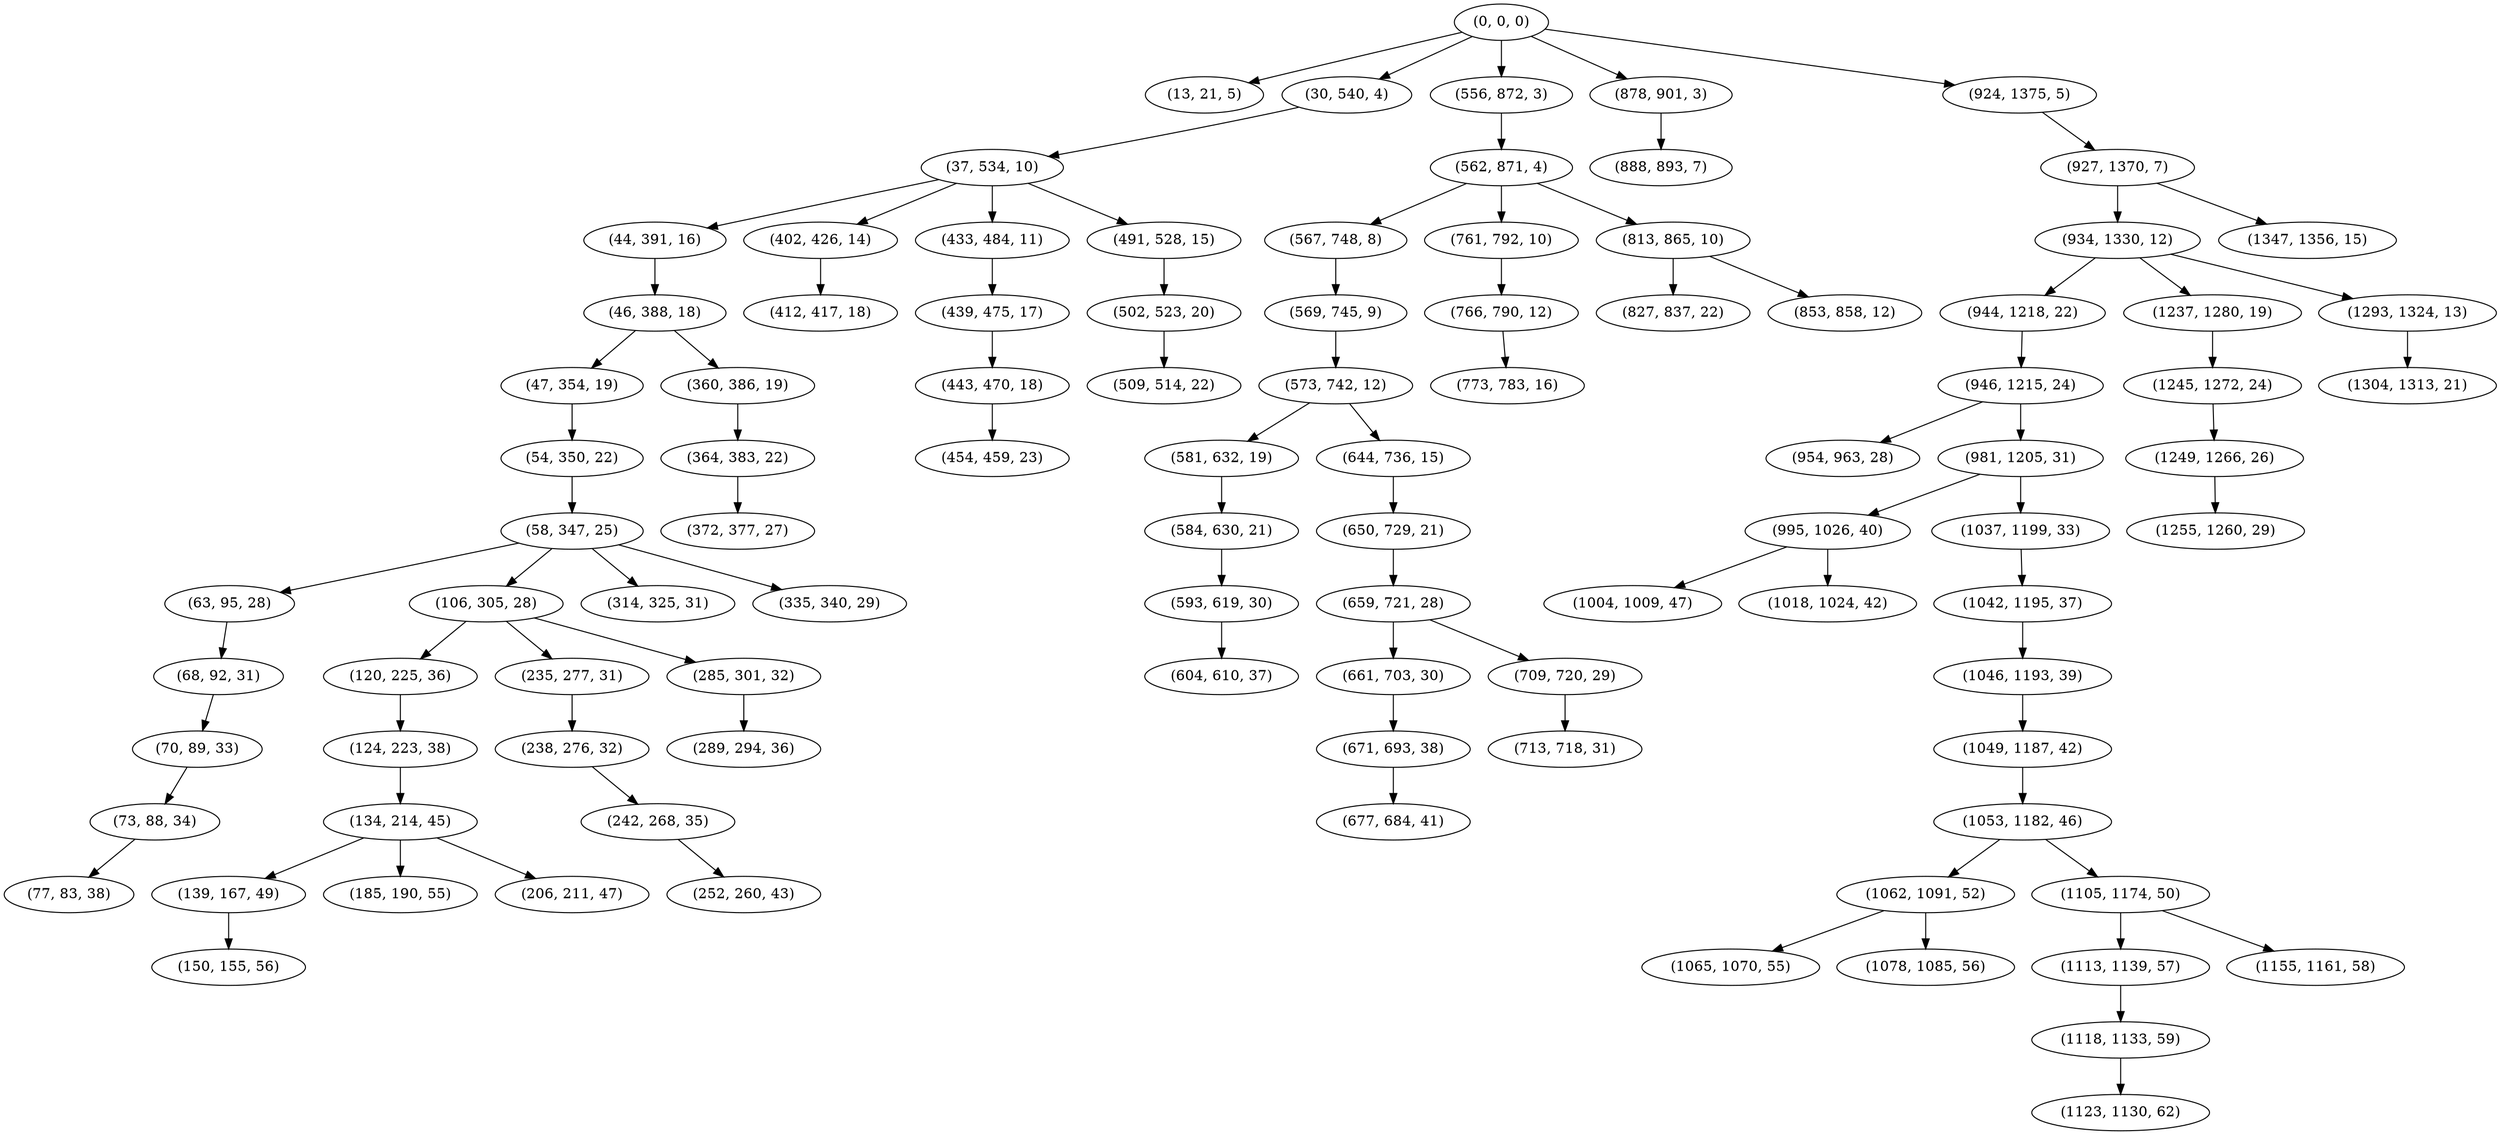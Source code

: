 digraph tree {
    "(0, 0, 0)";
    "(13, 21, 5)";
    "(30, 540, 4)";
    "(37, 534, 10)";
    "(44, 391, 16)";
    "(46, 388, 18)";
    "(47, 354, 19)";
    "(54, 350, 22)";
    "(58, 347, 25)";
    "(63, 95, 28)";
    "(68, 92, 31)";
    "(70, 89, 33)";
    "(73, 88, 34)";
    "(77, 83, 38)";
    "(106, 305, 28)";
    "(120, 225, 36)";
    "(124, 223, 38)";
    "(134, 214, 45)";
    "(139, 167, 49)";
    "(150, 155, 56)";
    "(185, 190, 55)";
    "(206, 211, 47)";
    "(235, 277, 31)";
    "(238, 276, 32)";
    "(242, 268, 35)";
    "(252, 260, 43)";
    "(285, 301, 32)";
    "(289, 294, 36)";
    "(314, 325, 31)";
    "(335, 340, 29)";
    "(360, 386, 19)";
    "(364, 383, 22)";
    "(372, 377, 27)";
    "(402, 426, 14)";
    "(412, 417, 18)";
    "(433, 484, 11)";
    "(439, 475, 17)";
    "(443, 470, 18)";
    "(454, 459, 23)";
    "(491, 528, 15)";
    "(502, 523, 20)";
    "(509, 514, 22)";
    "(556, 872, 3)";
    "(562, 871, 4)";
    "(567, 748, 8)";
    "(569, 745, 9)";
    "(573, 742, 12)";
    "(581, 632, 19)";
    "(584, 630, 21)";
    "(593, 619, 30)";
    "(604, 610, 37)";
    "(644, 736, 15)";
    "(650, 729, 21)";
    "(659, 721, 28)";
    "(661, 703, 30)";
    "(671, 693, 38)";
    "(677, 684, 41)";
    "(709, 720, 29)";
    "(713, 718, 31)";
    "(761, 792, 10)";
    "(766, 790, 12)";
    "(773, 783, 16)";
    "(813, 865, 10)";
    "(827, 837, 22)";
    "(853, 858, 12)";
    "(878, 901, 3)";
    "(888, 893, 7)";
    "(924, 1375, 5)";
    "(927, 1370, 7)";
    "(934, 1330, 12)";
    "(944, 1218, 22)";
    "(946, 1215, 24)";
    "(954, 963, 28)";
    "(981, 1205, 31)";
    "(995, 1026, 40)";
    "(1004, 1009, 47)";
    "(1018, 1024, 42)";
    "(1037, 1199, 33)";
    "(1042, 1195, 37)";
    "(1046, 1193, 39)";
    "(1049, 1187, 42)";
    "(1053, 1182, 46)";
    "(1062, 1091, 52)";
    "(1065, 1070, 55)";
    "(1078, 1085, 56)";
    "(1105, 1174, 50)";
    "(1113, 1139, 57)";
    "(1118, 1133, 59)";
    "(1123, 1130, 62)";
    "(1155, 1161, 58)";
    "(1237, 1280, 19)";
    "(1245, 1272, 24)";
    "(1249, 1266, 26)";
    "(1255, 1260, 29)";
    "(1293, 1324, 13)";
    "(1304, 1313, 21)";
    "(1347, 1356, 15)";
    "(0, 0, 0)" -> "(13, 21, 5)";
    "(0, 0, 0)" -> "(30, 540, 4)";
    "(0, 0, 0)" -> "(556, 872, 3)";
    "(0, 0, 0)" -> "(878, 901, 3)";
    "(0, 0, 0)" -> "(924, 1375, 5)";
    "(30, 540, 4)" -> "(37, 534, 10)";
    "(37, 534, 10)" -> "(44, 391, 16)";
    "(37, 534, 10)" -> "(402, 426, 14)";
    "(37, 534, 10)" -> "(433, 484, 11)";
    "(37, 534, 10)" -> "(491, 528, 15)";
    "(44, 391, 16)" -> "(46, 388, 18)";
    "(46, 388, 18)" -> "(47, 354, 19)";
    "(46, 388, 18)" -> "(360, 386, 19)";
    "(47, 354, 19)" -> "(54, 350, 22)";
    "(54, 350, 22)" -> "(58, 347, 25)";
    "(58, 347, 25)" -> "(63, 95, 28)";
    "(58, 347, 25)" -> "(106, 305, 28)";
    "(58, 347, 25)" -> "(314, 325, 31)";
    "(58, 347, 25)" -> "(335, 340, 29)";
    "(63, 95, 28)" -> "(68, 92, 31)";
    "(68, 92, 31)" -> "(70, 89, 33)";
    "(70, 89, 33)" -> "(73, 88, 34)";
    "(73, 88, 34)" -> "(77, 83, 38)";
    "(106, 305, 28)" -> "(120, 225, 36)";
    "(106, 305, 28)" -> "(235, 277, 31)";
    "(106, 305, 28)" -> "(285, 301, 32)";
    "(120, 225, 36)" -> "(124, 223, 38)";
    "(124, 223, 38)" -> "(134, 214, 45)";
    "(134, 214, 45)" -> "(139, 167, 49)";
    "(134, 214, 45)" -> "(185, 190, 55)";
    "(134, 214, 45)" -> "(206, 211, 47)";
    "(139, 167, 49)" -> "(150, 155, 56)";
    "(235, 277, 31)" -> "(238, 276, 32)";
    "(238, 276, 32)" -> "(242, 268, 35)";
    "(242, 268, 35)" -> "(252, 260, 43)";
    "(285, 301, 32)" -> "(289, 294, 36)";
    "(360, 386, 19)" -> "(364, 383, 22)";
    "(364, 383, 22)" -> "(372, 377, 27)";
    "(402, 426, 14)" -> "(412, 417, 18)";
    "(433, 484, 11)" -> "(439, 475, 17)";
    "(439, 475, 17)" -> "(443, 470, 18)";
    "(443, 470, 18)" -> "(454, 459, 23)";
    "(491, 528, 15)" -> "(502, 523, 20)";
    "(502, 523, 20)" -> "(509, 514, 22)";
    "(556, 872, 3)" -> "(562, 871, 4)";
    "(562, 871, 4)" -> "(567, 748, 8)";
    "(562, 871, 4)" -> "(761, 792, 10)";
    "(562, 871, 4)" -> "(813, 865, 10)";
    "(567, 748, 8)" -> "(569, 745, 9)";
    "(569, 745, 9)" -> "(573, 742, 12)";
    "(573, 742, 12)" -> "(581, 632, 19)";
    "(573, 742, 12)" -> "(644, 736, 15)";
    "(581, 632, 19)" -> "(584, 630, 21)";
    "(584, 630, 21)" -> "(593, 619, 30)";
    "(593, 619, 30)" -> "(604, 610, 37)";
    "(644, 736, 15)" -> "(650, 729, 21)";
    "(650, 729, 21)" -> "(659, 721, 28)";
    "(659, 721, 28)" -> "(661, 703, 30)";
    "(659, 721, 28)" -> "(709, 720, 29)";
    "(661, 703, 30)" -> "(671, 693, 38)";
    "(671, 693, 38)" -> "(677, 684, 41)";
    "(709, 720, 29)" -> "(713, 718, 31)";
    "(761, 792, 10)" -> "(766, 790, 12)";
    "(766, 790, 12)" -> "(773, 783, 16)";
    "(813, 865, 10)" -> "(827, 837, 22)";
    "(813, 865, 10)" -> "(853, 858, 12)";
    "(878, 901, 3)" -> "(888, 893, 7)";
    "(924, 1375, 5)" -> "(927, 1370, 7)";
    "(927, 1370, 7)" -> "(934, 1330, 12)";
    "(927, 1370, 7)" -> "(1347, 1356, 15)";
    "(934, 1330, 12)" -> "(944, 1218, 22)";
    "(934, 1330, 12)" -> "(1237, 1280, 19)";
    "(934, 1330, 12)" -> "(1293, 1324, 13)";
    "(944, 1218, 22)" -> "(946, 1215, 24)";
    "(946, 1215, 24)" -> "(954, 963, 28)";
    "(946, 1215, 24)" -> "(981, 1205, 31)";
    "(981, 1205, 31)" -> "(995, 1026, 40)";
    "(981, 1205, 31)" -> "(1037, 1199, 33)";
    "(995, 1026, 40)" -> "(1004, 1009, 47)";
    "(995, 1026, 40)" -> "(1018, 1024, 42)";
    "(1037, 1199, 33)" -> "(1042, 1195, 37)";
    "(1042, 1195, 37)" -> "(1046, 1193, 39)";
    "(1046, 1193, 39)" -> "(1049, 1187, 42)";
    "(1049, 1187, 42)" -> "(1053, 1182, 46)";
    "(1053, 1182, 46)" -> "(1062, 1091, 52)";
    "(1053, 1182, 46)" -> "(1105, 1174, 50)";
    "(1062, 1091, 52)" -> "(1065, 1070, 55)";
    "(1062, 1091, 52)" -> "(1078, 1085, 56)";
    "(1105, 1174, 50)" -> "(1113, 1139, 57)";
    "(1105, 1174, 50)" -> "(1155, 1161, 58)";
    "(1113, 1139, 57)" -> "(1118, 1133, 59)";
    "(1118, 1133, 59)" -> "(1123, 1130, 62)";
    "(1237, 1280, 19)" -> "(1245, 1272, 24)";
    "(1245, 1272, 24)" -> "(1249, 1266, 26)";
    "(1249, 1266, 26)" -> "(1255, 1260, 29)";
    "(1293, 1324, 13)" -> "(1304, 1313, 21)";
}
